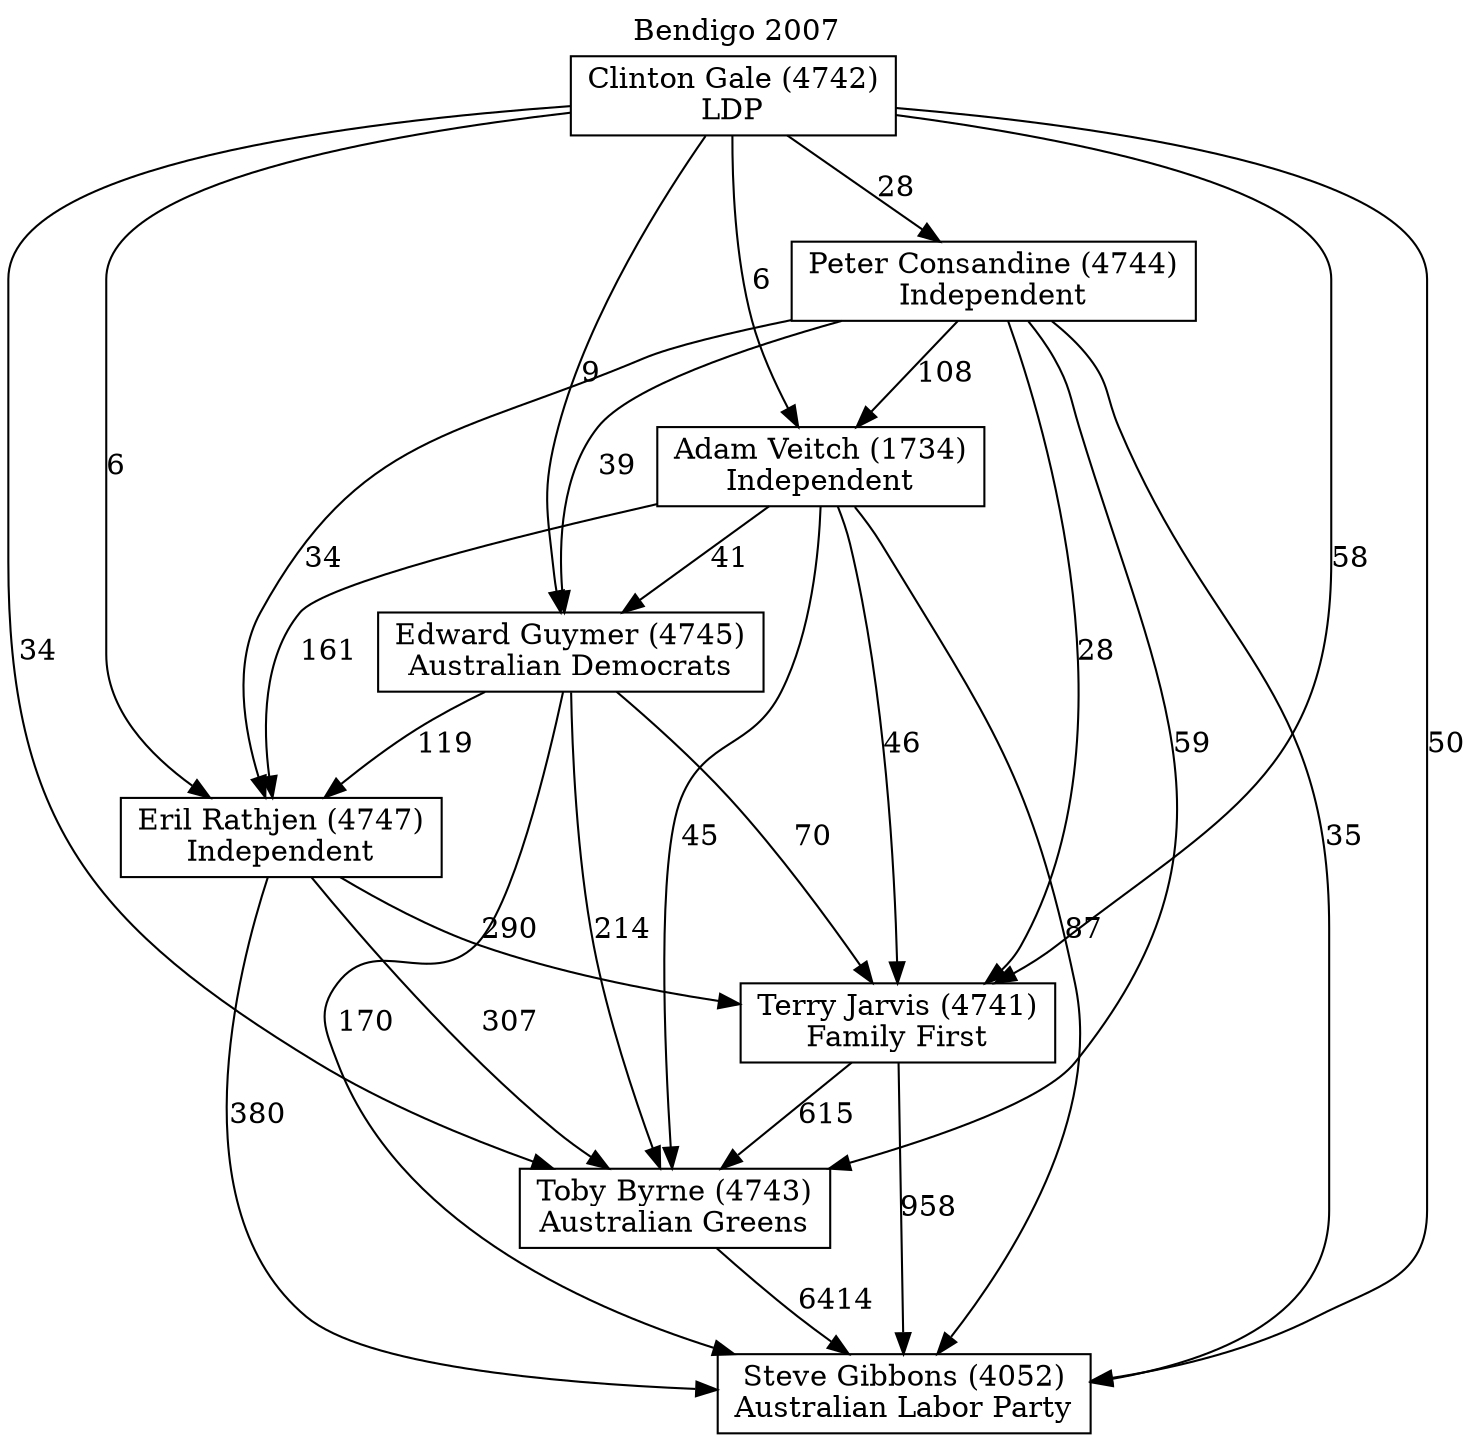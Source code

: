 // House preference flow
digraph "Steve Gibbons (4052)_Bendigo_2007" {
	graph [label="Bendigo 2007" labelloc=t mclimit=10]
	node [shape=box]
	"Steve Gibbons (4052)" [label="Steve Gibbons (4052)
Australian Labor Party"]
	"Toby Byrne (4743)" [label="Toby Byrne (4743)
Australian Greens"]
	"Terry Jarvis (4741)" [label="Terry Jarvis (4741)
Family First"]
	"Eril Rathjen (4747)" [label="Eril Rathjen (4747)
Independent"]
	"Edward Guymer (4745)" [label="Edward Guymer (4745)
Australian Democrats"]
	"Adam Veitch (1734)" [label="Adam Veitch (1734)
Independent"]
	"Peter Consandine (4744)" [label="Peter Consandine (4744)
Independent"]
	"Clinton Gale (4742)" [label="Clinton Gale (4742)
LDP"]
	"Toby Byrne (4743)" -> "Steve Gibbons (4052)" [label=6414]
	"Terry Jarvis (4741)" -> "Toby Byrne (4743)" [label=615]
	"Eril Rathjen (4747)" -> "Terry Jarvis (4741)" [label=290]
	"Edward Guymer (4745)" -> "Eril Rathjen (4747)" [label=119]
	"Adam Veitch (1734)" -> "Edward Guymer (4745)" [label=41]
	"Peter Consandine (4744)" -> "Adam Veitch (1734)" [label=108]
	"Clinton Gale (4742)" -> "Peter Consandine (4744)" [label=28]
	"Terry Jarvis (4741)" -> "Steve Gibbons (4052)" [label=958]
	"Eril Rathjen (4747)" -> "Steve Gibbons (4052)" [label=380]
	"Edward Guymer (4745)" -> "Steve Gibbons (4052)" [label=170]
	"Adam Veitch (1734)" -> "Steve Gibbons (4052)" [label=87]
	"Peter Consandine (4744)" -> "Steve Gibbons (4052)" [label=35]
	"Clinton Gale (4742)" -> "Steve Gibbons (4052)" [label=50]
	"Clinton Gale (4742)" -> "Adam Veitch (1734)" [label=6]
	"Peter Consandine (4744)" -> "Edward Guymer (4745)" [label=39]
	"Clinton Gale (4742)" -> "Edward Guymer (4745)" [label=9]
	"Adam Veitch (1734)" -> "Eril Rathjen (4747)" [label=161]
	"Peter Consandine (4744)" -> "Eril Rathjen (4747)" [label=34]
	"Clinton Gale (4742)" -> "Eril Rathjen (4747)" [label=6]
	"Edward Guymer (4745)" -> "Terry Jarvis (4741)" [label=70]
	"Adam Veitch (1734)" -> "Terry Jarvis (4741)" [label=46]
	"Peter Consandine (4744)" -> "Terry Jarvis (4741)" [label=28]
	"Clinton Gale (4742)" -> "Terry Jarvis (4741)" [label=58]
	"Eril Rathjen (4747)" -> "Toby Byrne (4743)" [label=307]
	"Edward Guymer (4745)" -> "Toby Byrne (4743)" [label=214]
	"Adam Veitch (1734)" -> "Toby Byrne (4743)" [label=45]
	"Peter Consandine (4744)" -> "Toby Byrne (4743)" [label=59]
	"Clinton Gale (4742)" -> "Toby Byrne (4743)" [label=34]
}
